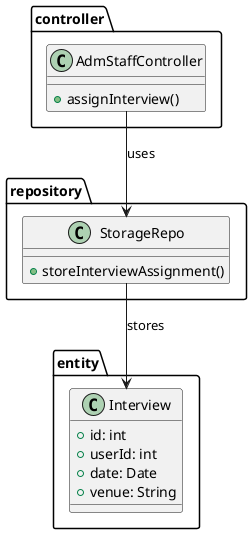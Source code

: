 @startuml
package controller {
    class AdmStaffController {
        +assignInterview()
    }
}

package repository {
    class StorageRepo {
        +storeInterviewAssignment()
    }
}

package entity {
    class Interview {
        +id: int
        +userId: int
        +date: Date
        +venue: String
    }
}

AdmStaffController --> StorageRepo : uses
StorageRepo --> Interview : stores
@enduml